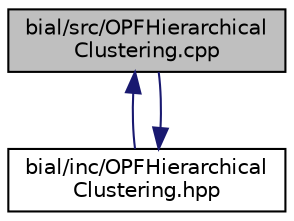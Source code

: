 digraph "bial/src/OPFHierarchicalClustering.cpp"
{
  edge [fontname="Helvetica",fontsize="10",labelfontname="Helvetica",labelfontsize="10"];
  node [fontname="Helvetica",fontsize="10",shape=record];
  Node1 [label="bial/src/OPFHierarchical\lClustering.cpp",height=0.2,width=0.4,color="black", fillcolor="grey75", style="filled", fontcolor="black"];
  Node1 -> Node2 [dir="back",color="midnightblue",fontsize="10",style="solid",fontname="Helvetica"];
  Node2 [label="bial/inc/OPFHierarchical\lClustering.hpp",height=0.2,width=0.4,color="black", fillcolor="white", style="filled",URL="$_o_p_f_hierarchical_clustering_8hpp.html"];
  Node2 -> Node1 [dir="back",color="midnightblue",fontsize="10",style="solid",fontname="Helvetica"];
}
